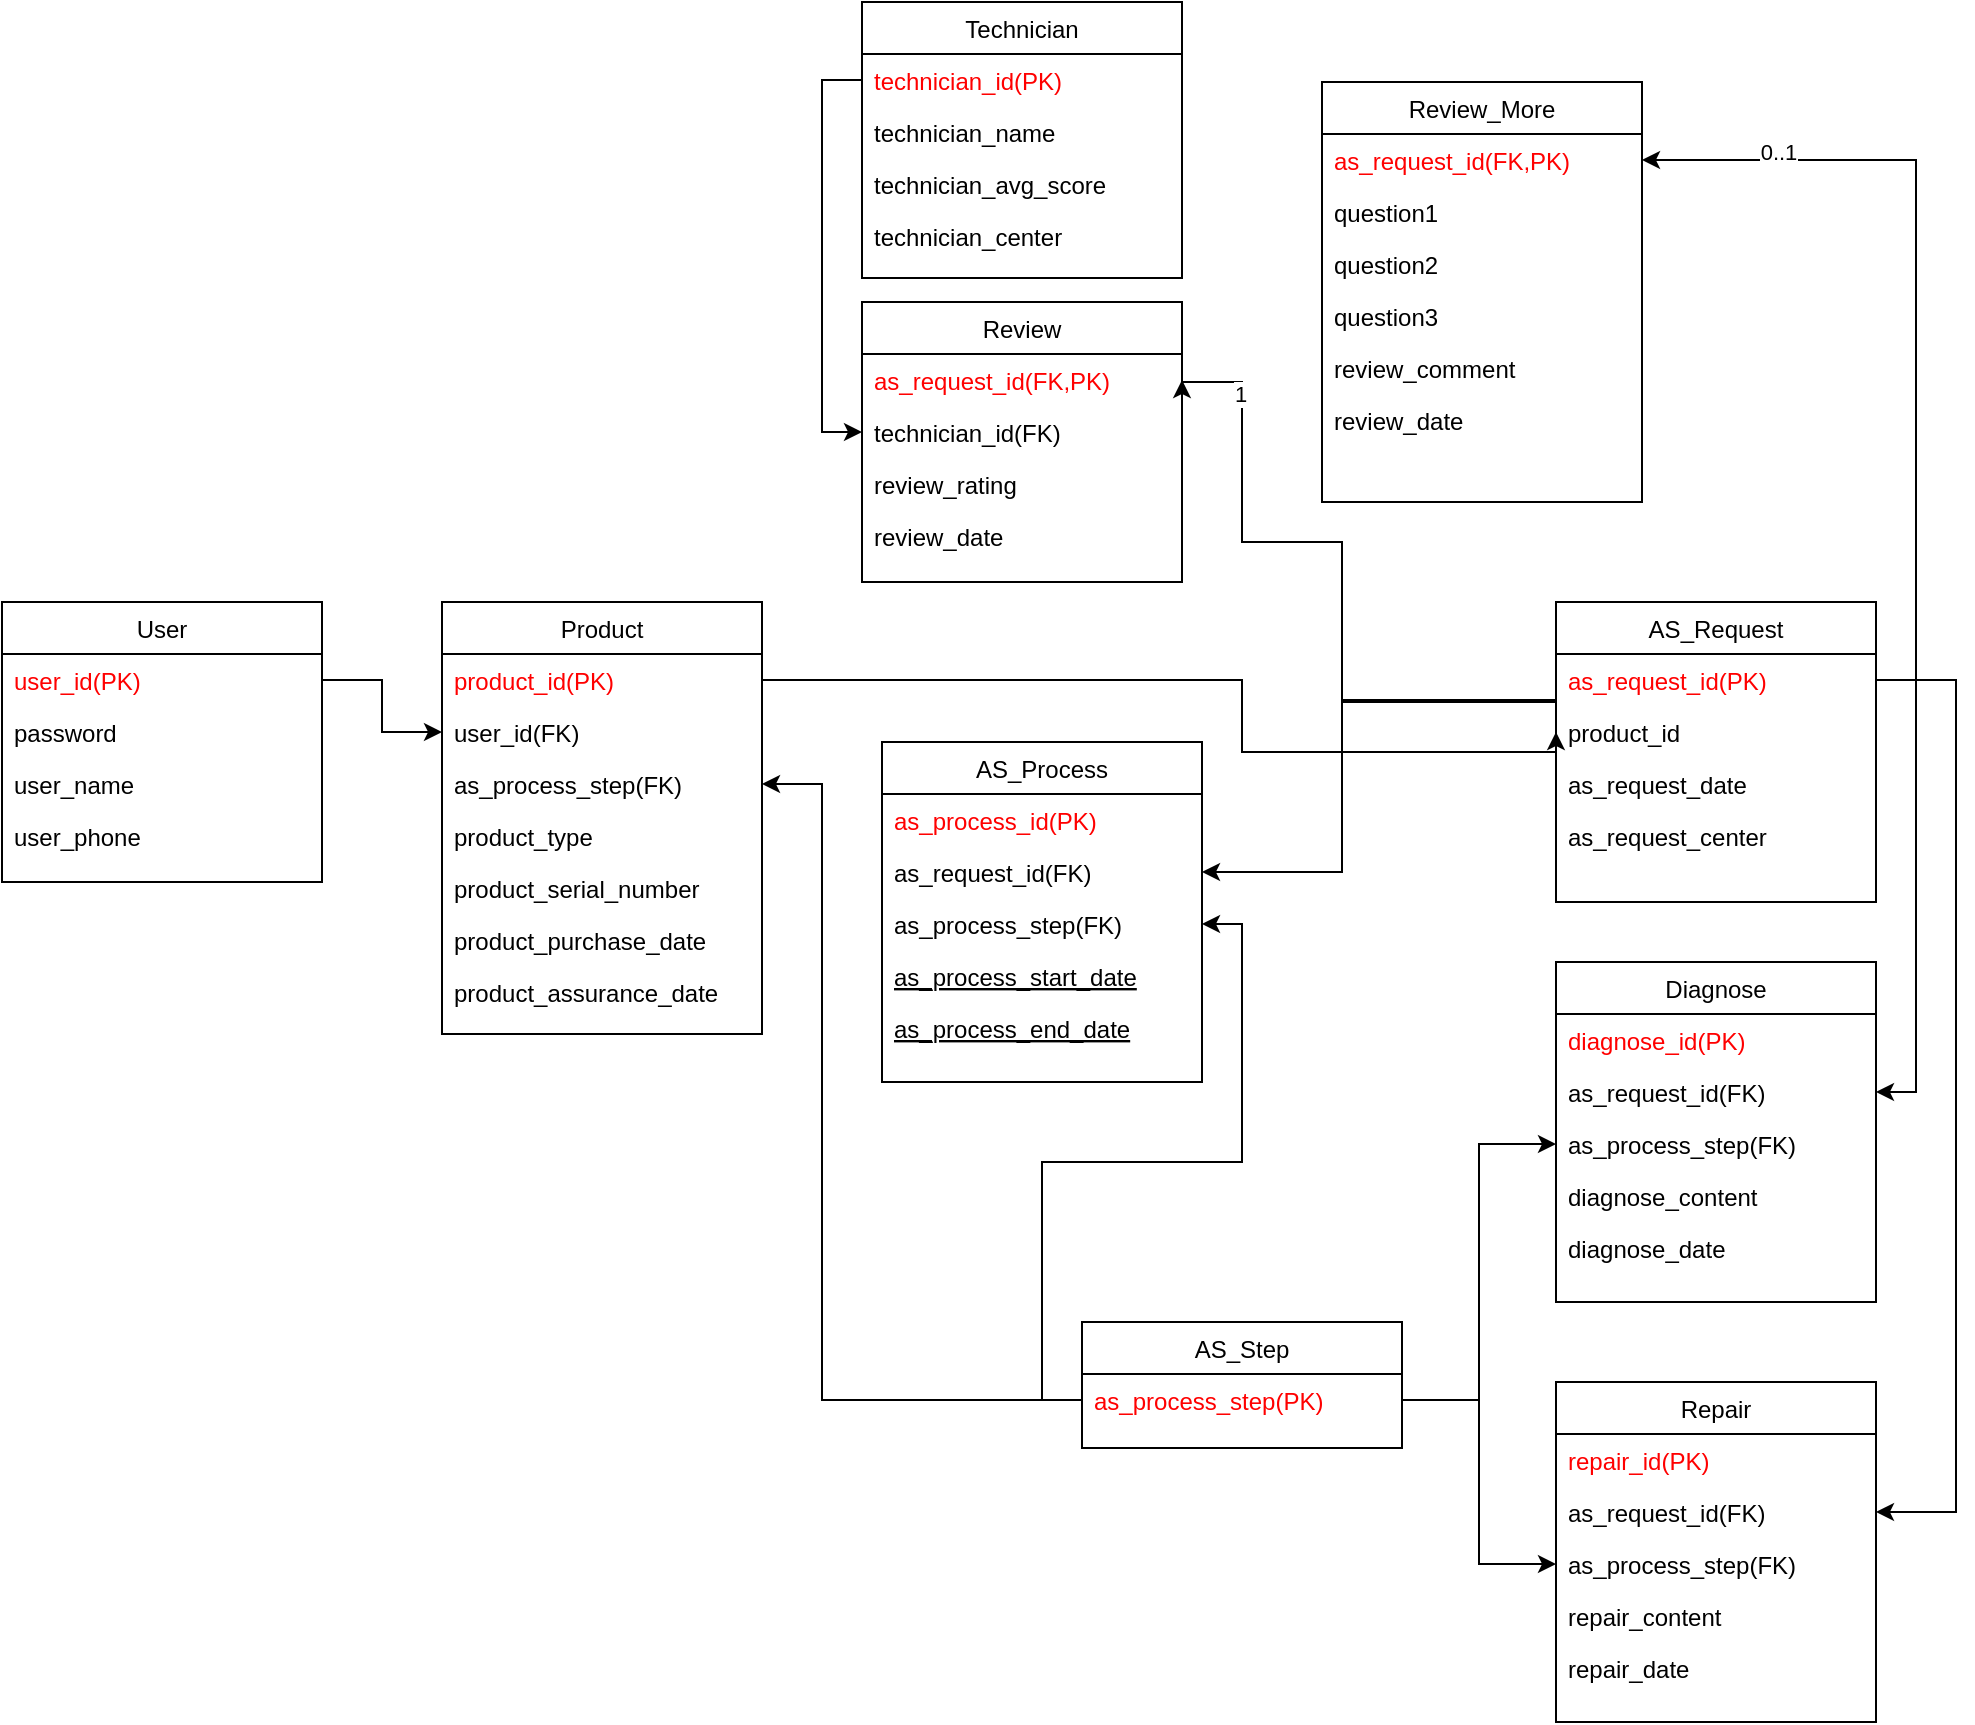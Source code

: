 <mxfile version="24.7.12">
  <diagram id="C5RBs43oDa-KdzZeNtuy" name="Page-1">
    <mxGraphModel dx="1431" dy="1979" grid="1" gridSize="10" guides="1" tooltips="1" connect="1" arrows="1" fold="1" page="1" pageScale="1" pageWidth="827" pageHeight="1169" math="0" shadow="0">
      <root>
        <mxCell id="WIyWlLk6GJQsqaUBKTNV-0" />
        <mxCell id="WIyWlLk6GJQsqaUBKTNV-1" parent="WIyWlLk6GJQsqaUBKTNV-0" />
        <mxCell id="zkfFHV4jXpPFQw0GAbJ--0" value="User" style="swimlane;fontStyle=0;align=center;verticalAlign=top;childLayout=stackLayout;horizontal=1;startSize=26;horizontalStack=0;resizeParent=1;resizeLast=0;collapsible=1;marginBottom=0;rounded=0;shadow=0;strokeWidth=1;" parent="WIyWlLk6GJQsqaUBKTNV-1" vertex="1">
          <mxGeometry x="50" y="100" width="160" height="140" as="geometry">
            <mxRectangle x="220" y="120" width="160" height="26" as="alternateBounds" />
          </mxGeometry>
        </mxCell>
        <mxCell id="zkfFHV4jXpPFQw0GAbJ--1" value="user_id(PK)" style="text;align=left;verticalAlign=top;spacingLeft=4;spacingRight=4;overflow=hidden;rotatable=0;points=[[0,0.5],[1,0.5]];portConstraint=eastwest;fontColor=#ff0000;" parent="zkfFHV4jXpPFQw0GAbJ--0" vertex="1">
          <mxGeometry y="26" width="160" height="26" as="geometry" />
        </mxCell>
        <mxCell id="zkfFHV4jXpPFQw0GAbJ--2" value="password" style="text;align=left;verticalAlign=top;spacingLeft=4;spacingRight=4;overflow=hidden;rotatable=0;points=[[0,0.5],[1,0.5]];portConstraint=eastwest;rounded=0;shadow=0;html=0;" parent="zkfFHV4jXpPFQw0GAbJ--0" vertex="1">
          <mxGeometry y="52" width="160" height="26" as="geometry" />
        </mxCell>
        <mxCell id="zkfFHV4jXpPFQw0GAbJ--3" value="user_name" style="text;align=left;verticalAlign=top;spacingLeft=4;spacingRight=4;overflow=hidden;rotatable=0;points=[[0,0.5],[1,0.5]];portConstraint=eastwest;rounded=0;shadow=0;html=0;" parent="zkfFHV4jXpPFQw0GAbJ--0" vertex="1">
          <mxGeometry y="78" width="160" height="26" as="geometry" />
        </mxCell>
        <mxCell id="XL9K7-EwVSVCxEC8nycV-12" value="user_phone" style="text;align=left;verticalAlign=top;spacingLeft=4;spacingRight=4;overflow=hidden;rotatable=0;points=[[0,0.5],[1,0.5]];portConstraint=eastwest;rounded=0;shadow=0;html=0;" vertex="1" parent="zkfFHV4jXpPFQw0GAbJ--0">
          <mxGeometry y="104" width="160" height="26" as="geometry" />
        </mxCell>
        <mxCell id="zkfFHV4jXpPFQw0GAbJ--6" value="Diagnose" style="swimlane;fontStyle=0;align=center;verticalAlign=top;childLayout=stackLayout;horizontal=1;startSize=26;horizontalStack=0;resizeParent=1;resizeLast=0;collapsible=1;marginBottom=0;rounded=0;shadow=0;strokeWidth=1;" parent="WIyWlLk6GJQsqaUBKTNV-1" vertex="1">
          <mxGeometry x="827" y="280" width="160" height="170" as="geometry">
            <mxRectangle x="130" y="380" width="160" height="26" as="alternateBounds" />
          </mxGeometry>
        </mxCell>
        <mxCell id="zkfFHV4jXpPFQw0GAbJ--10" value="diagnose_id(PK)" style="text;align=left;verticalAlign=top;spacingLeft=4;spacingRight=4;overflow=hidden;rotatable=0;points=[[0,0.5],[1,0.5]];portConstraint=eastwest;fontStyle=0;fontColor=#ff0000;" parent="zkfFHV4jXpPFQw0GAbJ--6" vertex="1">
          <mxGeometry y="26" width="160" height="26" as="geometry" />
        </mxCell>
        <mxCell id="zkfFHV4jXpPFQw0GAbJ--7" value="as_request_id(FK)" style="text;align=left;verticalAlign=top;spacingLeft=4;spacingRight=4;overflow=hidden;rotatable=0;points=[[0,0.5],[1,0.5]];portConstraint=eastwest;fontColor=default;" parent="zkfFHV4jXpPFQw0GAbJ--6" vertex="1">
          <mxGeometry y="52" width="160" height="26" as="geometry" />
        </mxCell>
        <mxCell id="zkfFHV4jXpPFQw0GAbJ--11" value="as_process_step(FK)" style="text;align=left;verticalAlign=top;spacingLeft=4;spacingRight=4;overflow=hidden;rotatable=0;points=[[0,0.5],[1,0.5]];portConstraint=eastwest;" parent="zkfFHV4jXpPFQw0GAbJ--6" vertex="1">
          <mxGeometry y="78" width="160" height="26" as="geometry" />
        </mxCell>
        <mxCell id="XL9K7-EwVSVCxEC8nycV-46" value="diagnose_content" style="text;align=left;verticalAlign=top;spacingLeft=4;spacingRight=4;overflow=hidden;rotatable=0;points=[[0,0.5],[1,0.5]];portConstraint=eastwest;rounded=0;shadow=0;html=0;" vertex="1" parent="zkfFHV4jXpPFQw0GAbJ--6">
          <mxGeometry y="104" width="160" height="26" as="geometry" />
        </mxCell>
        <mxCell id="zkfFHV4jXpPFQw0GAbJ--8" value="diagnose_date" style="text;align=left;verticalAlign=top;spacingLeft=4;spacingRight=4;overflow=hidden;rotatable=0;points=[[0,0.5],[1,0.5]];portConstraint=eastwest;rounded=0;shadow=0;html=0;" parent="zkfFHV4jXpPFQw0GAbJ--6" vertex="1">
          <mxGeometry y="130" width="160" height="26" as="geometry" />
        </mxCell>
        <mxCell id="zkfFHV4jXpPFQw0GAbJ--13" value="AS_Process" style="swimlane;fontStyle=0;align=center;verticalAlign=top;childLayout=stackLayout;horizontal=1;startSize=26;horizontalStack=0;resizeParent=1;resizeLast=0;collapsible=1;marginBottom=0;rounded=0;shadow=0;strokeWidth=1;" parent="WIyWlLk6GJQsqaUBKTNV-1" vertex="1">
          <mxGeometry x="490" y="170" width="160" height="170" as="geometry">
            <mxRectangle x="340" y="380" width="170" height="26" as="alternateBounds" />
          </mxGeometry>
        </mxCell>
        <mxCell id="zkfFHV4jXpPFQw0GAbJ--14" value="as_process_id(PK)" style="text;align=left;verticalAlign=top;spacingLeft=4;spacingRight=4;overflow=hidden;rotatable=0;points=[[0,0.5],[1,0.5]];portConstraint=eastwest;fontColor=#ff0000;" parent="zkfFHV4jXpPFQw0GAbJ--13" vertex="1">
          <mxGeometry y="26" width="160" height="26" as="geometry" />
        </mxCell>
        <mxCell id="XL9K7-EwVSVCxEC8nycV-29" value="as_request_id(FK)" style="text;align=left;verticalAlign=top;spacingLeft=4;spacingRight=4;overflow=hidden;rotatable=0;points=[[0,0.5],[1,0.5]];portConstraint=eastwest;" vertex="1" parent="zkfFHV4jXpPFQw0GAbJ--13">
          <mxGeometry y="52" width="160" height="26" as="geometry" />
        </mxCell>
        <mxCell id="XL9K7-EwVSVCxEC8nycV-30" value="as_process_step(FK)" style="text;align=left;verticalAlign=top;spacingLeft=4;spacingRight=4;overflow=hidden;rotatable=0;points=[[0,0.5],[1,0.5]];portConstraint=eastwest;" vertex="1" parent="zkfFHV4jXpPFQw0GAbJ--13">
          <mxGeometry y="78" width="160" height="26" as="geometry" />
        </mxCell>
        <mxCell id="XL9K7-EwVSVCxEC8nycV-31" value="as_process_start_date" style="text;align=left;verticalAlign=top;spacingLeft=4;spacingRight=4;overflow=hidden;rotatable=0;points=[[0,0.5],[1,0.5]];portConstraint=eastwest;fontStyle=4" vertex="1" parent="zkfFHV4jXpPFQw0GAbJ--13">
          <mxGeometry y="104" width="160" height="26" as="geometry" />
        </mxCell>
        <mxCell id="XL9K7-EwVSVCxEC8nycV-33" value="as_process_end_date" style="text;align=left;verticalAlign=top;spacingLeft=4;spacingRight=4;overflow=hidden;rotatable=0;points=[[0,0.5],[1,0.5]];portConstraint=eastwest;fontStyle=4" vertex="1" parent="zkfFHV4jXpPFQw0GAbJ--13">
          <mxGeometry y="130" width="160" height="26" as="geometry" />
        </mxCell>
        <mxCell id="zkfFHV4jXpPFQw0GAbJ--17" value="Product" style="swimlane;fontStyle=0;align=center;verticalAlign=top;childLayout=stackLayout;horizontal=1;startSize=26;horizontalStack=0;resizeParent=1;resizeLast=0;collapsible=1;marginBottom=0;rounded=0;shadow=0;strokeWidth=1;" parent="WIyWlLk6GJQsqaUBKTNV-1" vertex="1">
          <mxGeometry x="270" y="100" width="160" height="216" as="geometry">
            <mxRectangle x="550" y="140" width="160" height="26" as="alternateBounds" />
          </mxGeometry>
        </mxCell>
        <mxCell id="zkfFHV4jXpPFQw0GAbJ--18" value="product_id(PK)" style="text;align=left;verticalAlign=top;spacingLeft=4;spacingRight=4;overflow=hidden;rotatable=0;points=[[0,0.5],[1,0.5]];portConstraint=eastwest;fontColor=#ff0000;" parent="zkfFHV4jXpPFQw0GAbJ--17" vertex="1">
          <mxGeometry y="26" width="160" height="26" as="geometry" />
        </mxCell>
        <mxCell id="zkfFHV4jXpPFQw0GAbJ--19" value="user_id(FK)" style="text;align=left;verticalAlign=top;spacingLeft=4;spacingRight=4;overflow=hidden;rotatable=0;points=[[0,0.5],[1,0.5]];portConstraint=eastwest;rounded=0;shadow=0;html=0;" parent="zkfFHV4jXpPFQw0GAbJ--17" vertex="1">
          <mxGeometry y="52" width="160" height="26" as="geometry" />
        </mxCell>
        <mxCell id="zkfFHV4jXpPFQw0GAbJ--20" value="as_process_step(FK)" style="text;align=left;verticalAlign=top;spacingLeft=4;spacingRight=4;overflow=hidden;rotatable=0;points=[[0,0.5],[1,0.5]];portConstraint=eastwest;rounded=0;shadow=0;html=0;" parent="zkfFHV4jXpPFQw0GAbJ--17" vertex="1">
          <mxGeometry y="78" width="160" height="26" as="geometry" />
        </mxCell>
        <mxCell id="zkfFHV4jXpPFQw0GAbJ--21" value="product_type" style="text;align=left;verticalAlign=top;spacingLeft=4;spacingRight=4;overflow=hidden;rotatable=0;points=[[0,0.5],[1,0.5]];portConstraint=eastwest;rounded=0;shadow=0;html=0;" parent="zkfFHV4jXpPFQw0GAbJ--17" vertex="1">
          <mxGeometry y="104" width="160" height="26" as="geometry" />
        </mxCell>
        <mxCell id="zkfFHV4jXpPFQw0GAbJ--22" value="product_serial_number" style="text;align=left;verticalAlign=top;spacingLeft=4;spacingRight=4;overflow=hidden;rotatable=0;points=[[0,0.5],[1,0.5]];portConstraint=eastwest;rounded=0;shadow=0;html=0;" parent="zkfFHV4jXpPFQw0GAbJ--17" vertex="1">
          <mxGeometry y="130" width="160" height="26" as="geometry" />
        </mxCell>
        <mxCell id="zkfFHV4jXpPFQw0GAbJ--24" value="product_purchase_date" style="text;align=left;verticalAlign=top;spacingLeft=4;spacingRight=4;overflow=hidden;rotatable=0;points=[[0,0.5],[1,0.5]];portConstraint=eastwest;" parent="zkfFHV4jXpPFQw0GAbJ--17" vertex="1">
          <mxGeometry y="156" width="160" height="26" as="geometry" />
        </mxCell>
        <mxCell id="zkfFHV4jXpPFQw0GAbJ--25" value="product_assurance_date" style="text;align=left;verticalAlign=top;spacingLeft=4;spacingRight=4;overflow=hidden;rotatable=0;points=[[0,0.5],[1,0.5]];portConstraint=eastwest;" parent="zkfFHV4jXpPFQw0GAbJ--17" vertex="1">
          <mxGeometry y="182" width="160" height="26" as="geometry" />
        </mxCell>
        <mxCell id="XL9K7-EwVSVCxEC8nycV-0" value="AS_Request" style="swimlane;fontStyle=0;align=center;verticalAlign=top;childLayout=stackLayout;horizontal=1;startSize=26;horizontalStack=0;resizeParent=1;resizeLast=0;collapsible=1;marginBottom=0;rounded=0;shadow=0;strokeWidth=1;" vertex="1" parent="WIyWlLk6GJQsqaUBKTNV-1">
          <mxGeometry x="827" y="100" width="160" height="150" as="geometry">
            <mxRectangle x="130" y="380" width="160" height="26" as="alternateBounds" />
          </mxGeometry>
        </mxCell>
        <mxCell id="XL9K7-EwVSVCxEC8nycV-1" value="as_request_id(PK)" style="text;align=left;verticalAlign=top;spacingLeft=4;spacingRight=4;overflow=hidden;rotatable=0;points=[[0,0.5],[1,0.5]];portConstraint=eastwest;labelBackgroundColor=none;fontColor=#ff0000;" vertex="1" parent="XL9K7-EwVSVCxEC8nycV-0">
          <mxGeometry y="26" width="160" height="26" as="geometry" />
        </mxCell>
        <mxCell id="XL9K7-EwVSVCxEC8nycV-2" value="product_id" style="text;align=left;verticalAlign=top;spacingLeft=4;spacingRight=4;overflow=hidden;rotatable=0;points=[[0,0.5],[1,0.5]];portConstraint=eastwest;rounded=0;shadow=0;html=0;" vertex="1" parent="XL9K7-EwVSVCxEC8nycV-0">
          <mxGeometry y="52" width="160" height="26" as="geometry" />
        </mxCell>
        <mxCell id="XL9K7-EwVSVCxEC8nycV-4" value="as_request_date" style="text;align=left;verticalAlign=top;spacingLeft=4;spacingRight=4;overflow=hidden;rotatable=0;points=[[0,0.5],[1,0.5]];portConstraint=eastwest;fontStyle=0" vertex="1" parent="XL9K7-EwVSVCxEC8nycV-0">
          <mxGeometry y="78" width="160" height="26" as="geometry" />
        </mxCell>
        <mxCell id="XL9K7-EwVSVCxEC8nycV-23" value="as_request_center" style="text;align=left;verticalAlign=top;spacingLeft=4;spacingRight=4;overflow=hidden;rotatable=0;points=[[0,0.5],[1,0.5]];portConstraint=eastwest;fontStyle=0" vertex="1" parent="XL9K7-EwVSVCxEC8nycV-0">
          <mxGeometry y="104" width="160" height="26" as="geometry" />
        </mxCell>
        <mxCell id="XL9K7-EwVSVCxEC8nycV-6" value="Technician" style="swimlane;fontStyle=0;align=center;verticalAlign=top;childLayout=stackLayout;horizontal=1;startSize=26;horizontalStack=0;resizeParent=1;resizeLast=0;collapsible=1;marginBottom=0;rounded=0;shadow=0;strokeWidth=1;" vertex="1" parent="WIyWlLk6GJQsqaUBKTNV-1">
          <mxGeometry x="480" y="-200" width="160" height="138" as="geometry">
            <mxRectangle x="130" y="380" width="160" height="26" as="alternateBounds" />
          </mxGeometry>
        </mxCell>
        <mxCell id="XL9K7-EwVSVCxEC8nycV-7" value="technician_id(PK)" style="text;align=left;verticalAlign=top;spacingLeft=4;spacingRight=4;overflow=hidden;rotatable=0;points=[[0,0.5],[1,0.5]];portConstraint=eastwest;fontColor=#ff0000;" vertex="1" parent="XL9K7-EwVSVCxEC8nycV-6">
          <mxGeometry y="26" width="160" height="26" as="geometry" />
        </mxCell>
        <mxCell id="XL9K7-EwVSVCxEC8nycV-8" value="technician_name" style="text;align=left;verticalAlign=top;spacingLeft=4;spacingRight=4;overflow=hidden;rotatable=0;points=[[0,0.5],[1,0.5]];portConstraint=eastwest;rounded=0;shadow=0;html=0;" vertex="1" parent="XL9K7-EwVSVCxEC8nycV-6">
          <mxGeometry y="52" width="160" height="26" as="geometry" />
        </mxCell>
        <mxCell id="XL9K7-EwVSVCxEC8nycV-10" value="technician_avg_score" style="text;align=left;verticalAlign=top;spacingLeft=4;spacingRight=4;overflow=hidden;rotatable=0;points=[[0,0.5],[1,0.5]];portConstraint=eastwest;fontStyle=0" vertex="1" parent="XL9K7-EwVSVCxEC8nycV-6">
          <mxGeometry y="78" width="160" height="26" as="geometry" />
        </mxCell>
        <mxCell id="XL9K7-EwVSVCxEC8nycV-11" value="technician_center" style="text;align=left;verticalAlign=top;spacingLeft=4;spacingRight=4;overflow=hidden;rotatable=0;points=[[0,0.5],[1,0.5]];portConstraint=eastwest;" vertex="1" parent="XL9K7-EwVSVCxEC8nycV-6">
          <mxGeometry y="104" width="160" height="26" as="geometry" />
        </mxCell>
        <mxCell id="XL9K7-EwVSVCxEC8nycV-21" value="" style="resizable=0;align=right;verticalAlign=bottom;labelBackgroundColor=none;fontSize=12;" connectable="0" vertex="1" parent="WIyWlLk6GJQsqaUBKTNV-1">
          <mxGeometry x="409.833" y="130" as="geometry">
            <mxPoint x="264" y="-4" as="offset" />
          </mxGeometry>
        </mxCell>
        <mxCell id="XL9K7-EwVSVCxEC8nycV-32" style="edgeStyle=orthogonalEdgeStyle;rounded=0;orthogonalLoop=1;jettySize=auto;html=1;exitX=0;exitY=0.5;exitDx=0;exitDy=0;entryX=1;entryY=0.5;entryDx=0;entryDy=0;" edge="1" parent="WIyWlLk6GJQsqaUBKTNV-1" source="XL9K7-EwVSVCxEC8nycV-1" target="XL9K7-EwVSVCxEC8nycV-29">
          <mxGeometry relative="1" as="geometry">
            <Array as="points">
              <mxPoint x="720" y="149" />
              <mxPoint x="720" y="235" />
            </Array>
          </mxGeometry>
        </mxCell>
        <mxCell id="XL9K7-EwVSVCxEC8nycV-38" value="AS_Step" style="swimlane;fontStyle=0;align=center;verticalAlign=top;childLayout=stackLayout;horizontal=1;startSize=26;horizontalStack=0;resizeParent=1;resizeLast=0;collapsible=1;marginBottom=0;rounded=0;shadow=0;strokeWidth=1;" vertex="1" parent="WIyWlLk6GJQsqaUBKTNV-1">
          <mxGeometry x="590" y="460" width="160" height="63" as="geometry">
            <mxRectangle x="130" y="380" width="160" height="26" as="alternateBounds" />
          </mxGeometry>
        </mxCell>
        <mxCell id="XL9K7-EwVSVCxEC8nycV-39" value="as_process_step(PK)" style="text;align=left;verticalAlign=top;spacingLeft=4;spacingRight=4;overflow=hidden;rotatable=0;points=[[0,0.5],[1,0.5]];portConstraint=eastwest;fontStyle=0;fontColor=#ff0000;" vertex="1" parent="XL9K7-EwVSVCxEC8nycV-38">
          <mxGeometry y="26" width="160" height="26" as="geometry" />
        </mxCell>
        <mxCell id="XL9K7-EwVSVCxEC8nycV-43" style="edgeStyle=orthogonalEdgeStyle;rounded=0;orthogonalLoop=1;jettySize=auto;html=1;exitX=0;exitY=0.5;exitDx=0;exitDy=0;entryX=1;entryY=0.5;entryDx=0;entryDy=0;" edge="1" parent="WIyWlLk6GJQsqaUBKTNV-1" source="XL9K7-EwVSVCxEC8nycV-39" target="XL9K7-EwVSVCxEC8nycV-30">
          <mxGeometry relative="1" as="geometry" />
        </mxCell>
        <mxCell id="XL9K7-EwVSVCxEC8nycV-44" style="edgeStyle=orthogonalEdgeStyle;rounded=0;orthogonalLoop=1;jettySize=auto;html=1;exitX=0;exitY=0.5;exitDx=0;exitDy=0;entryX=1;entryY=0.5;entryDx=0;entryDy=0;" edge="1" parent="WIyWlLk6GJQsqaUBKTNV-1" source="XL9K7-EwVSVCxEC8nycV-39" target="zkfFHV4jXpPFQw0GAbJ--20">
          <mxGeometry relative="1" as="geometry">
            <Array as="points">
              <mxPoint x="460" y="499" />
              <mxPoint x="460" y="191" />
            </Array>
          </mxGeometry>
        </mxCell>
        <mxCell id="XL9K7-EwVSVCxEC8nycV-47" value="Repair" style="swimlane;fontStyle=0;align=center;verticalAlign=top;childLayout=stackLayout;horizontal=1;startSize=26;horizontalStack=0;resizeParent=1;resizeLast=0;collapsible=1;marginBottom=0;rounded=0;shadow=0;strokeWidth=1;" vertex="1" parent="WIyWlLk6GJQsqaUBKTNV-1">
          <mxGeometry x="827" y="490" width="160" height="170" as="geometry">
            <mxRectangle x="130" y="380" width="160" height="26" as="alternateBounds" />
          </mxGeometry>
        </mxCell>
        <mxCell id="XL9K7-EwVSVCxEC8nycV-48" value="repair_id(PK)" style="text;align=left;verticalAlign=top;spacingLeft=4;spacingRight=4;overflow=hidden;rotatable=0;points=[[0,0.5],[1,0.5]];portConstraint=eastwest;fontStyle=0;fontColor=#ff0000;" vertex="1" parent="XL9K7-EwVSVCxEC8nycV-47">
          <mxGeometry y="26" width="160" height="26" as="geometry" />
        </mxCell>
        <mxCell id="XL9K7-EwVSVCxEC8nycV-49" value="as_request_id(FK)" style="text;align=left;verticalAlign=top;spacingLeft=4;spacingRight=4;overflow=hidden;rotatable=0;points=[[0,0.5],[1,0.5]];portConstraint=eastwest;fontColor=default;" vertex="1" parent="XL9K7-EwVSVCxEC8nycV-47">
          <mxGeometry y="52" width="160" height="26" as="geometry" />
        </mxCell>
        <mxCell id="XL9K7-EwVSVCxEC8nycV-50" value="as_process_step(FK)" style="text;align=left;verticalAlign=top;spacingLeft=4;spacingRight=4;overflow=hidden;rotatable=0;points=[[0,0.5],[1,0.5]];portConstraint=eastwest;" vertex="1" parent="XL9K7-EwVSVCxEC8nycV-47">
          <mxGeometry y="78" width="160" height="26" as="geometry" />
        </mxCell>
        <mxCell id="XL9K7-EwVSVCxEC8nycV-51" value="repair_content" style="text;align=left;verticalAlign=top;spacingLeft=4;spacingRight=4;overflow=hidden;rotatable=0;points=[[0,0.5],[1,0.5]];portConstraint=eastwest;rounded=0;shadow=0;html=0;" vertex="1" parent="XL9K7-EwVSVCxEC8nycV-47">
          <mxGeometry y="104" width="160" height="26" as="geometry" />
        </mxCell>
        <mxCell id="XL9K7-EwVSVCxEC8nycV-52" value="repair_date" style="text;align=left;verticalAlign=top;spacingLeft=4;spacingRight=4;overflow=hidden;rotatable=0;points=[[0,0.5],[1,0.5]];portConstraint=eastwest;rounded=0;shadow=0;html=0;" vertex="1" parent="XL9K7-EwVSVCxEC8nycV-47">
          <mxGeometry y="130" width="160" height="26" as="geometry" />
        </mxCell>
        <mxCell id="XL9K7-EwVSVCxEC8nycV-65" style="edgeStyle=orthogonalEdgeStyle;rounded=0;orthogonalLoop=1;jettySize=auto;html=1;exitX=1;exitY=0.5;exitDx=0;exitDy=0;entryX=0;entryY=0.5;entryDx=0;entryDy=0;" edge="1" parent="WIyWlLk6GJQsqaUBKTNV-1" source="XL9K7-EwVSVCxEC8nycV-39" target="zkfFHV4jXpPFQw0GAbJ--11">
          <mxGeometry relative="1" as="geometry" />
        </mxCell>
        <mxCell id="XL9K7-EwVSVCxEC8nycV-66" style="edgeStyle=orthogonalEdgeStyle;rounded=0;orthogonalLoop=1;jettySize=auto;html=1;exitX=1;exitY=0.5;exitDx=0;exitDy=0;entryX=0;entryY=0.5;entryDx=0;entryDy=0;" edge="1" parent="WIyWlLk6GJQsqaUBKTNV-1" source="XL9K7-EwVSVCxEC8nycV-39" target="XL9K7-EwVSVCxEC8nycV-50">
          <mxGeometry relative="1" as="geometry" />
        </mxCell>
        <mxCell id="XL9K7-EwVSVCxEC8nycV-68" value="Review" style="swimlane;fontStyle=0;align=center;verticalAlign=top;childLayout=stackLayout;horizontal=1;startSize=26;horizontalStack=0;resizeParent=1;resizeLast=0;collapsible=1;marginBottom=0;rounded=0;shadow=0;strokeWidth=1;" vertex="1" parent="WIyWlLk6GJQsqaUBKTNV-1">
          <mxGeometry x="480" y="-50" width="160" height="140" as="geometry">
            <mxRectangle x="130" y="380" width="160" height="26" as="alternateBounds" />
          </mxGeometry>
        </mxCell>
        <mxCell id="XL9K7-EwVSVCxEC8nycV-69" value="as_request_id(FK,PK)" style="text;align=left;verticalAlign=top;spacingLeft=4;spacingRight=4;overflow=hidden;rotatable=0;points=[[0,0.5],[1,0.5]];portConstraint=eastwest;fontColor=#ff0000;" vertex="1" parent="XL9K7-EwVSVCxEC8nycV-68">
          <mxGeometry y="26" width="160" height="26" as="geometry" />
        </mxCell>
        <mxCell id="XL9K7-EwVSVCxEC8nycV-70" value="technician_id(FK)" style="text;align=left;verticalAlign=top;spacingLeft=4;spacingRight=4;overflow=hidden;rotatable=0;points=[[0,0.5],[1,0.5]];portConstraint=eastwest;rounded=0;shadow=0;html=0;" vertex="1" parent="XL9K7-EwVSVCxEC8nycV-68">
          <mxGeometry y="52" width="160" height="26" as="geometry" />
        </mxCell>
        <mxCell id="XL9K7-EwVSVCxEC8nycV-71" value="review_rating" style="text;align=left;verticalAlign=top;spacingLeft=4;spacingRight=4;overflow=hidden;rotatable=0;points=[[0,0.5],[1,0.5]];portConstraint=eastwest;fontStyle=0" vertex="1" parent="XL9K7-EwVSVCxEC8nycV-68">
          <mxGeometry y="78" width="160" height="26" as="geometry" />
        </mxCell>
        <mxCell id="XL9K7-EwVSVCxEC8nycV-75" value="review_date" style="text;align=left;verticalAlign=top;spacingLeft=4;spacingRight=4;overflow=hidden;rotatable=0;points=[[0,0.5],[1,0.5]];portConstraint=eastwest;" vertex="1" parent="XL9K7-EwVSVCxEC8nycV-68">
          <mxGeometry y="104" width="160" height="26" as="geometry" />
        </mxCell>
        <mxCell id="XL9K7-EwVSVCxEC8nycV-73" style="edgeStyle=orthogonalEdgeStyle;rounded=0;orthogonalLoop=1;jettySize=auto;html=1;exitX=0;exitY=0.5;exitDx=0;exitDy=0;entryX=1;entryY=0.5;entryDx=0;entryDy=0;" edge="1" parent="WIyWlLk6GJQsqaUBKTNV-1" source="XL9K7-EwVSVCxEC8nycV-1" target="XL9K7-EwVSVCxEC8nycV-69">
          <mxGeometry relative="1" as="geometry">
            <Array as="points">
              <mxPoint x="720" y="150" />
              <mxPoint x="720" y="70" />
              <mxPoint x="670" y="70" />
              <mxPoint x="670" y="-10" />
              <mxPoint x="640" y="-10" />
            </Array>
          </mxGeometry>
        </mxCell>
        <mxCell id="XL9K7-EwVSVCxEC8nycV-84" value="1" style="edgeLabel;html=1;align=center;verticalAlign=middle;resizable=0;points=[];" vertex="1" connectable="0" parent="XL9K7-EwVSVCxEC8nycV-73">
          <mxGeometry x="0.798" y="1" relative="1" as="geometry">
            <mxPoint as="offset" />
          </mxGeometry>
        </mxCell>
        <mxCell id="XL9K7-EwVSVCxEC8nycV-76" value="Review_More" style="swimlane;fontStyle=0;align=center;verticalAlign=top;childLayout=stackLayout;horizontal=1;startSize=26;horizontalStack=0;resizeParent=1;resizeLast=0;collapsible=1;marginBottom=0;rounded=0;shadow=0;strokeWidth=1;" vertex="1" parent="WIyWlLk6GJQsqaUBKTNV-1">
          <mxGeometry x="710" y="-160" width="160" height="210" as="geometry">
            <mxRectangle x="130" y="380" width="160" height="26" as="alternateBounds" />
          </mxGeometry>
        </mxCell>
        <mxCell id="XL9K7-EwVSVCxEC8nycV-77" value="as_request_id(FK,PK)" style="text;align=left;verticalAlign=top;spacingLeft=4;spacingRight=4;overflow=hidden;rotatable=0;points=[[0,0.5],[1,0.5]];portConstraint=eastwest;fontColor=#ff0000;" vertex="1" parent="XL9K7-EwVSVCxEC8nycV-76">
          <mxGeometry y="26" width="160" height="26" as="geometry" />
        </mxCell>
        <mxCell id="XL9K7-EwVSVCxEC8nycV-78" value="question1" style="text;align=left;verticalAlign=top;spacingLeft=4;spacingRight=4;overflow=hidden;rotatable=0;points=[[0,0.5],[1,0.5]];portConstraint=eastwest;rounded=0;shadow=0;html=0;" vertex="1" parent="XL9K7-EwVSVCxEC8nycV-76">
          <mxGeometry y="52" width="160" height="26" as="geometry" />
        </mxCell>
        <mxCell id="XL9K7-EwVSVCxEC8nycV-79" value="question2" style="text;align=left;verticalAlign=top;spacingLeft=4;spacingRight=4;overflow=hidden;rotatable=0;points=[[0,0.5],[1,0.5]];portConstraint=eastwest;fontStyle=0" vertex="1" parent="XL9K7-EwVSVCxEC8nycV-76">
          <mxGeometry y="78" width="160" height="26" as="geometry" />
        </mxCell>
        <mxCell id="XL9K7-EwVSVCxEC8nycV-80" value="question3" style="text;align=left;verticalAlign=top;spacingLeft=4;spacingRight=4;overflow=hidden;rotatable=0;points=[[0,0.5],[1,0.5]];portConstraint=eastwest;" vertex="1" parent="XL9K7-EwVSVCxEC8nycV-76">
          <mxGeometry y="104" width="160" height="26" as="geometry" />
        </mxCell>
        <mxCell id="XL9K7-EwVSVCxEC8nycV-72" value="review_comment" style="text;align=left;verticalAlign=top;spacingLeft=4;spacingRight=4;overflow=hidden;rotatable=0;points=[[0,0.5],[1,0.5]];portConstraint=eastwest;fontStyle=0" vertex="1" parent="XL9K7-EwVSVCxEC8nycV-76">
          <mxGeometry y="130" width="160" height="26" as="geometry" />
        </mxCell>
        <mxCell id="XL9K7-EwVSVCxEC8nycV-81" value="review_date" style="text;align=left;verticalAlign=top;spacingLeft=4;spacingRight=4;overflow=hidden;rotatable=0;points=[[0,0.5],[1,0.5]];portConstraint=eastwest;" vertex="1" parent="XL9K7-EwVSVCxEC8nycV-76">
          <mxGeometry y="156" width="160" height="26" as="geometry" />
        </mxCell>
        <mxCell id="XL9K7-EwVSVCxEC8nycV-86" style="edgeStyle=orthogonalEdgeStyle;rounded=0;orthogonalLoop=1;jettySize=auto;html=1;exitX=1;exitY=0.5;exitDx=0;exitDy=0;entryX=1;entryY=0.5;entryDx=0;entryDy=0;" edge="1" parent="WIyWlLk6GJQsqaUBKTNV-1" source="XL9K7-EwVSVCxEC8nycV-1" target="XL9K7-EwVSVCxEC8nycV-77">
          <mxGeometry relative="1" as="geometry" />
        </mxCell>
        <mxCell id="XL9K7-EwVSVCxEC8nycV-87" value="0..1" style="edgeLabel;html=1;align=center;verticalAlign=middle;resizable=0;points=[];" vertex="1" connectable="0" parent="XL9K7-EwVSVCxEC8nycV-86">
          <mxGeometry x="0.675" y="-4" relative="1" as="geometry">
            <mxPoint as="offset" />
          </mxGeometry>
        </mxCell>
        <mxCell id="XL9K7-EwVSVCxEC8nycV-88" style="edgeStyle=orthogonalEdgeStyle;rounded=0;orthogonalLoop=1;jettySize=auto;html=1;exitX=0;exitY=0.5;exitDx=0;exitDy=0;entryX=0;entryY=0.5;entryDx=0;entryDy=0;" edge="1" parent="WIyWlLk6GJQsqaUBKTNV-1" source="XL9K7-EwVSVCxEC8nycV-7" target="XL9K7-EwVSVCxEC8nycV-70">
          <mxGeometry relative="1" as="geometry" />
        </mxCell>
        <mxCell id="XL9K7-EwVSVCxEC8nycV-89" style="edgeStyle=orthogonalEdgeStyle;rounded=0;orthogonalLoop=1;jettySize=auto;html=1;exitX=1;exitY=0.5;exitDx=0;exitDy=0;entryX=1;entryY=0.5;entryDx=0;entryDy=0;" edge="1" parent="WIyWlLk6GJQsqaUBKTNV-1" source="XL9K7-EwVSVCxEC8nycV-1" target="zkfFHV4jXpPFQw0GAbJ--7">
          <mxGeometry relative="1" as="geometry" />
        </mxCell>
        <mxCell id="XL9K7-EwVSVCxEC8nycV-90" style="edgeStyle=orthogonalEdgeStyle;rounded=0;orthogonalLoop=1;jettySize=auto;html=1;exitX=1;exitY=0.5;exitDx=0;exitDy=0;entryX=1;entryY=0.5;entryDx=0;entryDy=0;" edge="1" parent="WIyWlLk6GJQsqaUBKTNV-1" source="XL9K7-EwVSVCxEC8nycV-1" target="XL9K7-EwVSVCxEC8nycV-49">
          <mxGeometry relative="1" as="geometry">
            <Array as="points">
              <mxPoint x="1027" y="139" />
              <mxPoint x="1027" y="555" />
            </Array>
          </mxGeometry>
        </mxCell>
        <mxCell id="XL9K7-EwVSVCxEC8nycV-91" style="edgeStyle=orthogonalEdgeStyle;rounded=0;orthogonalLoop=1;jettySize=auto;html=1;exitX=1;exitY=0.5;exitDx=0;exitDy=0;entryX=0;entryY=0.5;entryDx=0;entryDy=0;" edge="1" parent="WIyWlLk6GJQsqaUBKTNV-1" source="zkfFHV4jXpPFQw0GAbJ--18" target="XL9K7-EwVSVCxEC8nycV-2">
          <mxGeometry relative="1" as="geometry">
            <Array as="points">
              <mxPoint x="670" y="139" />
              <mxPoint x="670" y="175" />
            </Array>
          </mxGeometry>
        </mxCell>
        <mxCell id="XL9K7-EwVSVCxEC8nycV-92" style="edgeStyle=orthogonalEdgeStyle;rounded=0;orthogonalLoop=1;jettySize=auto;html=1;exitX=1;exitY=0.5;exitDx=0;exitDy=0;entryX=0;entryY=0.5;entryDx=0;entryDy=0;" edge="1" parent="WIyWlLk6GJQsqaUBKTNV-1" source="zkfFHV4jXpPFQw0GAbJ--1" target="zkfFHV4jXpPFQw0GAbJ--19">
          <mxGeometry relative="1" as="geometry" />
        </mxCell>
      </root>
    </mxGraphModel>
  </diagram>
</mxfile>
